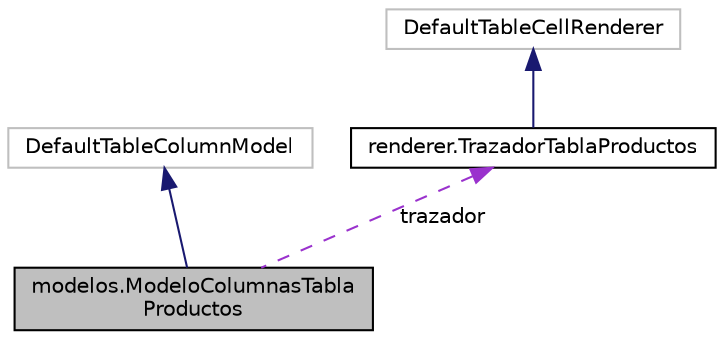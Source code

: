 digraph "modelos.ModeloColumnasTablaProductos"
{
  edge [fontname="Helvetica",fontsize="10",labelfontname="Helvetica",labelfontsize="10"];
  node [fontname="Helvetica",fontsize="10",shape=record];
  Node2 [label="modelos.ModeloColumnasTabla\lProductos",height=0.2,width=0.4,color="black", fillcolor="grey75", style="filled", fontcolor="black"];
  Node3 -> Node2 [dir="back",color="midnightblue",fontsize="10",style="solid"];
  Node3 [label="DefaultTableColumnModel",height=0.2,width=0.4,color="grey75", fillcolor="white", style="filled"];
  Node4 -> Node2 [dir="back",color="darkorchid3",fontsize="10",style="dashed",label=" trazador" ];
  Node4 [label="renderer.TrazadorTablaProductos",height=0.2,width=0.4,color="black", fillcolor="white", style="filled",URL="$classrenderer_1_1_trazador_tabla_productos.html"];
  Node5 -> Node4 [dir="back",color="midnightblue",fontsize="10",style="solid"];
  Node5 [label="DefaultTableCellRenderer",height=0.2,width=0.4,color="grey75", fillcolor="white", style="filled"];
}
